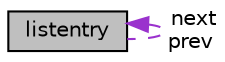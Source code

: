 digraph "listentry"
{
 // LATEX_PDF_SIZE
  edge [fontname="Helvetica",fontsize="10",labelfontname="Helvetica",labelfontsize="10"];
  node [fontname="Helvetica",fontsize="10",shape=record];
  Node1 [label="listentry",height=0.2,width=0.4,color="black", fillcolor="grey75", style="filled", fontcolor="black",tooltip="Elements of the Linked List."];
  Node1 -> Node1 [dir="back",color="darkorchid3",fontsize="10",style="dashed",label=" next\nprev" ];
}
